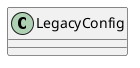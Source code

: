 /'
 '  UML include file for LegacyConfig class
 '/

@startuml
class LegacyConfig {
!ifdef SHOW_CONTENT
    +public string file_name
    +public bool loaded
    ----
    +void save ()
    +unowned Node* get_xml_node (string xpath) throws ConfigError
    +unowned NodeSet* get_xml_nodeset (string xpath) throws ConfigError
    +void print_xml_node (string xpath) throws ConfigError
    +bool get_boolean_property (string property)
    +string get_string_property (string property)
    +int get_int_property (string property)
    +double get_double_property (string property)
    +double get_float_property (string property)
    +void set_boolean_property (string property, bool value)
    +void set_string_property (string property, string value)
    +void set_int_property (string property, int value)
    +void set_double_property (string property, double value)
    +void set_float_property (string property, float value)
    +void set_xml_node (string xpath, unowned Node* node)
    --signals--
    +signal void property_changed (string property)
!endif
}
@enduml
